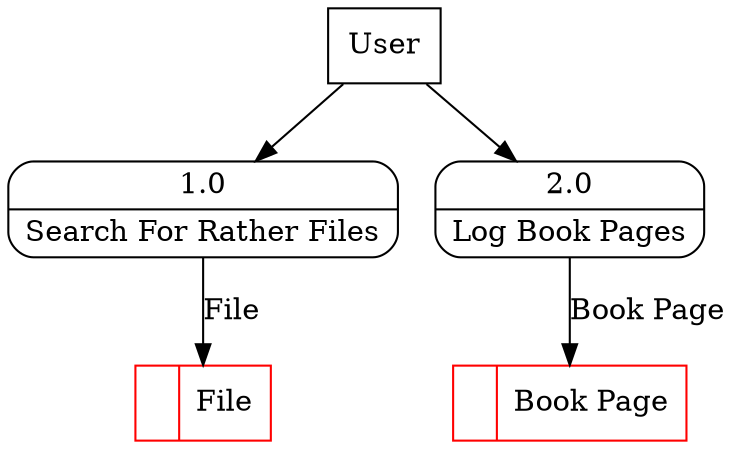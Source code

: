 digraph dfd2{ 
node[shape=record]
200 [label="<f0>  |<f1> File " color=red];
201 [label="<f0>  |<f1> Book Page " color=red];
202 [label="User" shape=box];
203 [label="{<f0> 1.0|<f1> Search For Rather Files }" shape=Mrecord];
204 [label="{<f0> 2.0|<f1> Log Book Pages }" shape=Mrecord];
202 -> 203
202 -> 204
203 -> 200 [label="File"]
204 -> 201 [label="Book Page"]
}